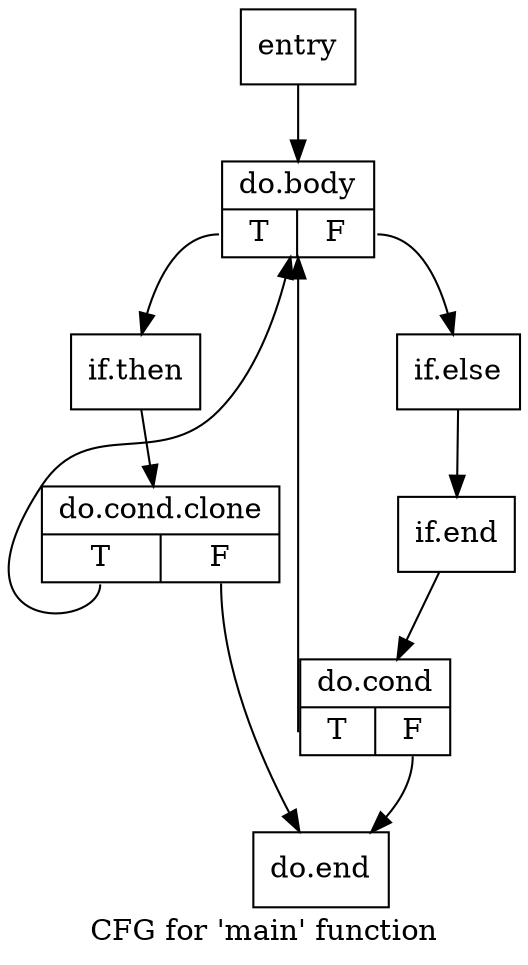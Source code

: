digraph "CFG for 'main' function" {
	label="CFG for 'main' function";

	Node0x22bbb20 [shape=record,label="{entry}"];
	Node0x22bbb20 -> Node0x22bbb80;
	Node0x22bbb80 [shape=record,label="{do.body|{<s0>T|<s1>F}}"];
	Node0x22bbb80:s0 -> Node0x22bbbe0;
	Node0x22bbb80:s1 -> Node0x22a47e0;
	Node0x22bbbe0 [shape=record,label="{if.then}"];
	Node0x22bbbe0 -> Node0x22a4960;
	Node0x22a47e0 [shape=record,label="{if.else}"];
	Node0x22a47e0 -> Node0x22a4840;
	Node0x22a4840 [shape=record,label="{if.end}"];
	Node0x22a4840 -> Node0x22a48a0;
	Node0x22a48a0 [shape=record,label="{do.cond|{<s0>T|<s1>F}}"];
	Node0x22a48a0:s0 -> Node0x22bbb80;
	Node0x22a48a0:s1 -> Node0x22a4900;
	Node0x22a4900 [shape=record,label="{do.end}"];
	Node0x22a4960 [shape=record,label="{do.cond.clone|{<s0>T|<s1>F}}"];
	Node0x22a4960:s0 -> Node0x22bbb80;
	Node0x22a4960:s1 -> Node0x22a4900;
}
